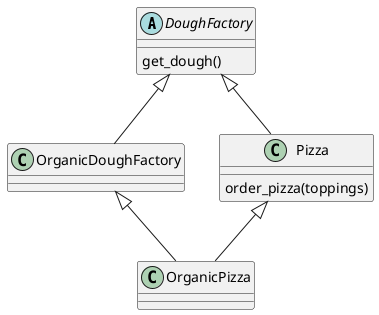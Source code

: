 @startuml
'https://plantuml.com/class-diagram

abstract class DoughFactory {
    get_dough()
}
class OrganicDoughFactory {
}

class Pizza {
    order_pizza(toppings)
}

class OrganicPizza {
}

DoughFactory <|-- OrganicDoughFactory
DoughFactory <|-- Pizza
Pizza <|-- OrganicPizza
OrganicDoughFactory <|-- OrganicPizza


@enduml